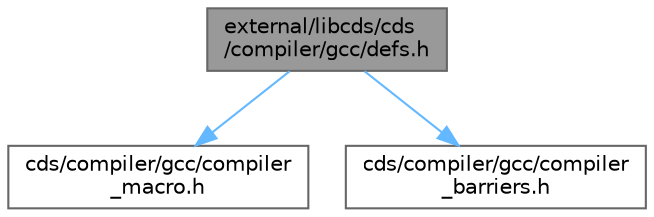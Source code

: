 digraph "external/libcds/cds/compiler/gcc/defs.h"
{
 // LATEX_PDF_SIZE
  bgcolor="transparent";
  edge [fontname=Helvetica,fontsize=10,labelfontname=Helvetica,labelfontsize=10];
  node [fontname=Helvetica,fontsize=10,shape=box,height=0.2,width=0.4];
  Node1 [id="Node000001",label="external/libcds/cds\l/compiler/gcc/defs.h",height=0.2,width=0.4,color="gray40", fillcolor="grey60", style="filled", fontcolor="black",tooltip=" "];
  Node1 -> Node2 [id="edge3_Node000001_Node000002",color="steelblue1",style="solid",tooltip=" "];
  Node2 [id="Node000002",label="cds/compiler/gcc/compiler\l_macro.h",height=0.2,width=0.4,color="grey40", fillcolor="white", style="filled",URL="$compiler__macro_8h.html",tooltip=" "];
  Node1 -> Node3 [id="edge4_Node000001_Node000003",color="steelblue1",style="solid",tooltip=" "];
  Node3 [id="Node000003",label="cds/compiler/gcc/compiler\l_barriers.h",height=0.2,width=0.4,color="grey40", fillcolor="white", style="filled",URL="$gcc_2compiler__barriers_8h.html",tooltip=" "];
}
